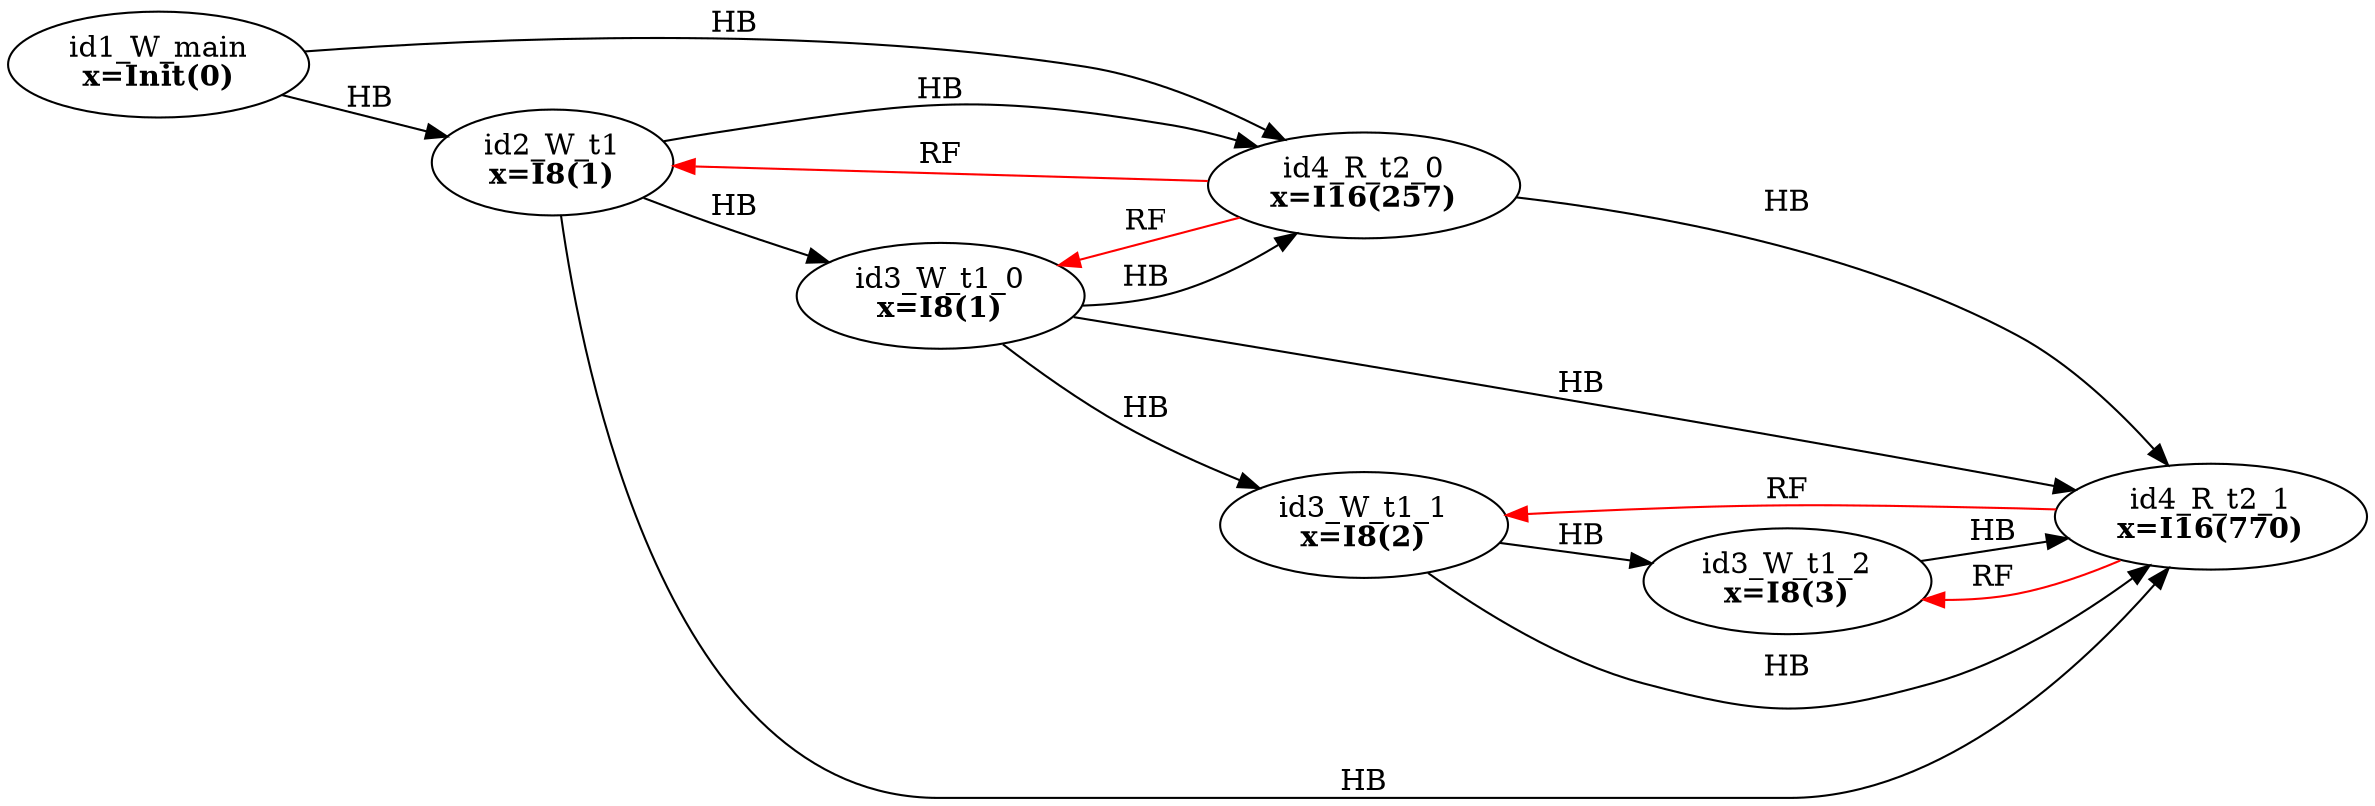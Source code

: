 digraph memory_model {
rankdir=LR;
splines=true; esep=0.5;
id2_W_t1 -> id3_W_t1_0 [label = "HB", color="black"];
id3_W_t1_0 -> id3_W_t1_1 [label = "HB", color="black"];
id3_W_t1_1 -> id3_W_t1_2 [label = "HB", color="black"];
id4_R_t2_0 -> id4_R_t2_1 [label = "HB", color="black"];
id1_W_main -> id2_W_t1 [label = "HB", color="black"];
id1_W_main -> id4_R_t2_0 [label = "HB", color="black"];
id2_W_t1 -> id4_R_t2_0 [label = "HB", color="black"];
id2_W_t1 -> id4_R_t2_1 [label = "HB", color="black"];
id3_W_t1_0 -> id4_R_t2_0 [label = "HB", color="black"];
id3_W_t1_0 -> id4_R_t2_1 [label = "HB", color="black"];
id3_W_t1_1 -> id4_R_t2_1 [label = "HB", color="black"];
id3_W_t1_2 -> id4_R_t2_1 [label = "HB", color="black"];
id4_R_t2_0 -> id2_W_t1 [label = "RF", color="red"];
id4_R_t2_0 -> id3_W_t1_0 [label = "RF", color="red"];
id4_R_t2_1 -> id3_W_t1_1 [label = "RF", color="red"];
id4_R_t2_1 -> id3_W_t1_2 [label = "RF", color="red"];
id1_W_main [label=<id1_W_main<br/><B>x=Init(0)</B>>, pos="2.5,8!"]
id2_W_t1 [label=<id2_W_t1<br/><B>x=I8(1)</B>>, pos="0,6!"]
id3_W_t1_0 [label=<id3_W_t1_0<br/><B>x=I8(1)</B>>, pos="0,4!"]
id3_W_t1_1 [label=<id3_W_t1_1<br/><B>x=I8(2)</B>>, pos="0,2!"]
id3_W_t1_2 [label=<id3_W_t1_2<br/><B>x=I8(3)</B>>, pos="0,0!"]
id4_R_t2_0 [label=<id4_R_t2_0<br/><B>x=I16(257)</B>>, pos="5,6!"]
id4_R_t2_1 [label=<id4_R_t2_1<br/><B>x=I16(770)</B>>, pos="5,4!"]
}